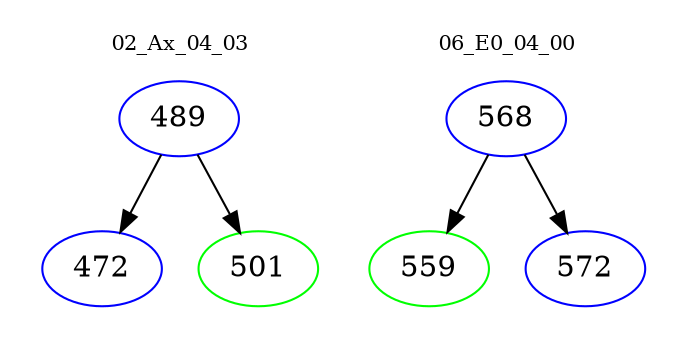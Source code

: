 digraph{
subgraph cluster_0 {
color = white
label = "02_Ax_04_03";
fontsize=10;
T0_489 [label="489", color="blue"]
T0_489 -> T0_472 [color="black"]
T0_472 [label="472", color="blue"]
T0_489 -> T0_501 [color="black"]
T0_501 [label="501", color="green"]
}
subgraph cluster_1 {
color = white
label = "06_E0_04_00";
fontsize=10;
T1_568 [label="568", color="blue"]
T1_568 -> T1_559 [color="black"]
T1_559 [label="559", color="green"]
T1_568 -> T1_572 [color="black"]
T1_572 [label="572", color="blue"]
}
}
